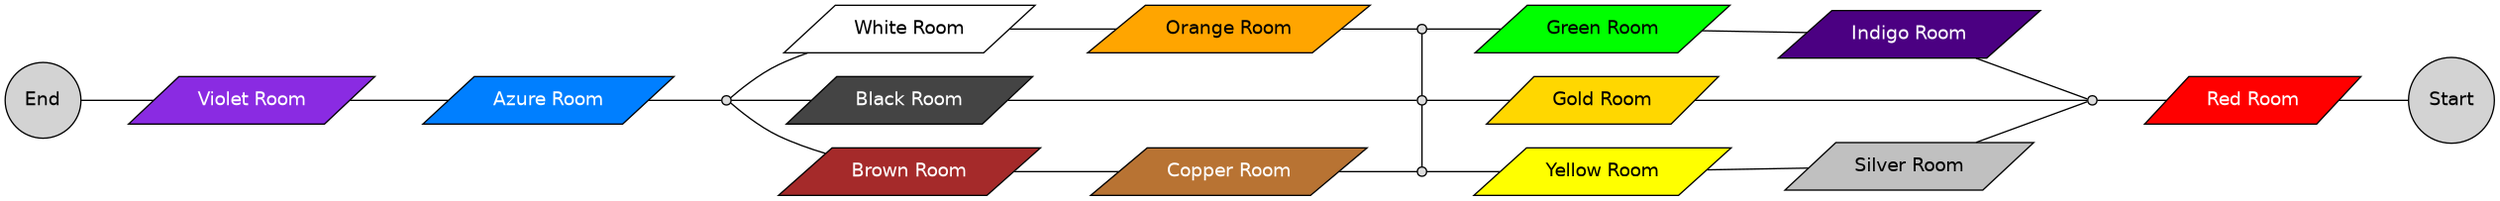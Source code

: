 @startdot
digraph map {
  // Set default font for the entire graph
  fontname="Helvetica";
  
  // Left to right orientation
  rankdir="RL";
  
  // Use undirected edges to avoid implying one-way paths
  edge [dir=none, fontname="Helvetica"];

  // Define start and end nodes
  node [style=filled, fontcolor=black, shape=circle, fontname="Helvetica"];
  Start [label="Start"];
  End [label="End"];
  
  // Node styles - same colors as your PlantUML diagram
  node [style=filled, fontcolor=white, shape=parallelogram, fontname="Helvetica"];
  
  // Define regular room nodes with colors
  RedRoom [label="Red Room", fillcolor="#FF0000"];
  IndigoRoom [label="Indigo Room", fillcolor="Indigo", fontcolor=white];
  GreenRoom [label="Green Room", fillcolor="#00FF00", fontcolor=black];
  GoldRoom [label="Gold Room", fillcolor="#FFD700", fontcolor=black];
  SilverRoom [label="Silver Room", fillcolor="#C0C0C0", fontcolor=black];
  YellowRoom [label="Yellow Room", fillcolor="#FFFF00", fontcolor=black];
  OrangeRoom [label="Orange Room", fillcolor="#FFA500", fontcolor=black];
  WhiteRoom [label="White Room", fillcolor="#FFFFFF", fontcolor=black];
  BlackRoom [label="Black Room", fillcolor="#444444"];
  CopperRoom [label="Copper Room", fillcolor="#B87333"];
  BrownRoom [label="Brown Room", fillcolor="#A52A2A"];
  AzureRoom [label="Azure Room", fillcolor="#007FFF"];
  VioletRoom [label="Violet Room", fillcolor="#8A2BE2"];
  
  // Define junction/intersection nodes
  node [shape=circle, width=0.1, height=0.1, label="", style="filled", fillcolor="#dddddd"];
  Junction1 [label=""];  // 4-way after Red Room
  Junction2 [label=""];  // 3-way after Indigo/Green
  Junction3 [label=""];  // 3-way after Gold
  Junction4 [label=""];  // 3-way after Silver/Yellow
  Junction5 [label=""];  // Final junction before Violet
  
  // Start node should be on the left
  { rank=min; Start; }

  Start -> RedRoom;
  
  // Define connections using junctions for intersections
  RedRoom -> Junction1;
  Junction1 -> IndigoRoom;
  Junction1 -> GoldRoom;
  Junction1 -> SilverRoom;
  
  IndigoRoom -> GreenRoom;
  GreenRoom -> Junction2;
  Junction2 -> OrangeRoom;
  Junction2 -> Junction3;
  
  GoldRoom -> Junction3;
  Junction3 -> BlackRoom;
  Junction3 -> Junction4;

  // Force J2, J3, J4 to be aligned vertically
  { rank=same; Junction2; Junction3; Junction4; }
  
  SilverRoom -> YellowRoom;
  YellowRoom -> Junction4;
  Junction4 -> CopperRoom;
  
  OrangeRoom -> WhiteRoom;
  CopperRoom -> BrownRoom;
  
  WhiteRoom -> Junction5;
  BlackRoom -> Junction5;
  BrownRoom -> Junction5;
  Junction5 -> AzureRoom;
  
  AzureRoom -> VioletRoom;

  VioletRoom -> End;
  
  // End node should be on the right
  { rank=max; End; }
}
@enddot
